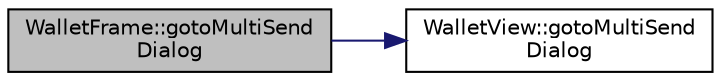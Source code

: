 digraph "WalletFrame::gotoMultiSendDialog"
{
 // LATEX_PDF_SIZE
  edge [fontname="Helvetica",fontsize="10",labelfontname="Helvetica",labelfontsize="10"];
  node [fontname="Helvetica",fontsize="10",shape=record];
  rankdir="LR";
  Node20 [label="WalletFrame::gotoMultiSend\lDialog",height=0.2,width=0.4,color="black", fillcolor="grey75", style="filled", fontcolor="black",tooltip=" "];
  Node20 -> Node21 [color="midnightblue",fontsize="10",style="solid",fontname="Helvetica"];
  Node21 [label="WalletView::gotoMultiSend\lDialog",height=0.2,width=0.4,color="black", fillcolor="white", style="filled",URL="$class_wallet_view.html#abddf68fced738b62ad65d4e86ef54c4c",tooltip=" "];
}
